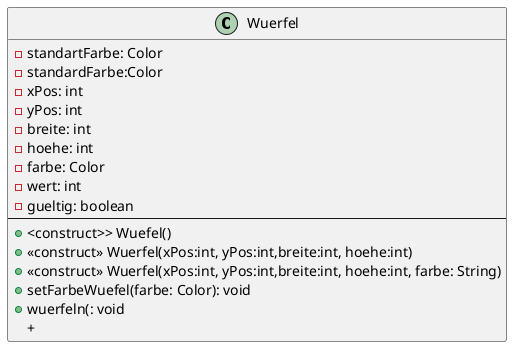 @startuml
class Wuerfel {
- standartFarbe: Color
-standardFarbe:Color
-xPos: int
-yPos: int
-breite: int
-hoehe: int
-farbe: Color
-wert: int
-gueltig: boolean
--
+<construct>> Wuefel()
+«construct» Wuerfel(xPos:int, yPos:int,breite:int, hoehe:int)
+«construct» Wuerfel(xPos:int, yPos:int,breite:int, hoehe:int, farbe: String)
+setFarbeWuefel(farbe: Color): void
+wuerfeln(: void
+
}
@enduml